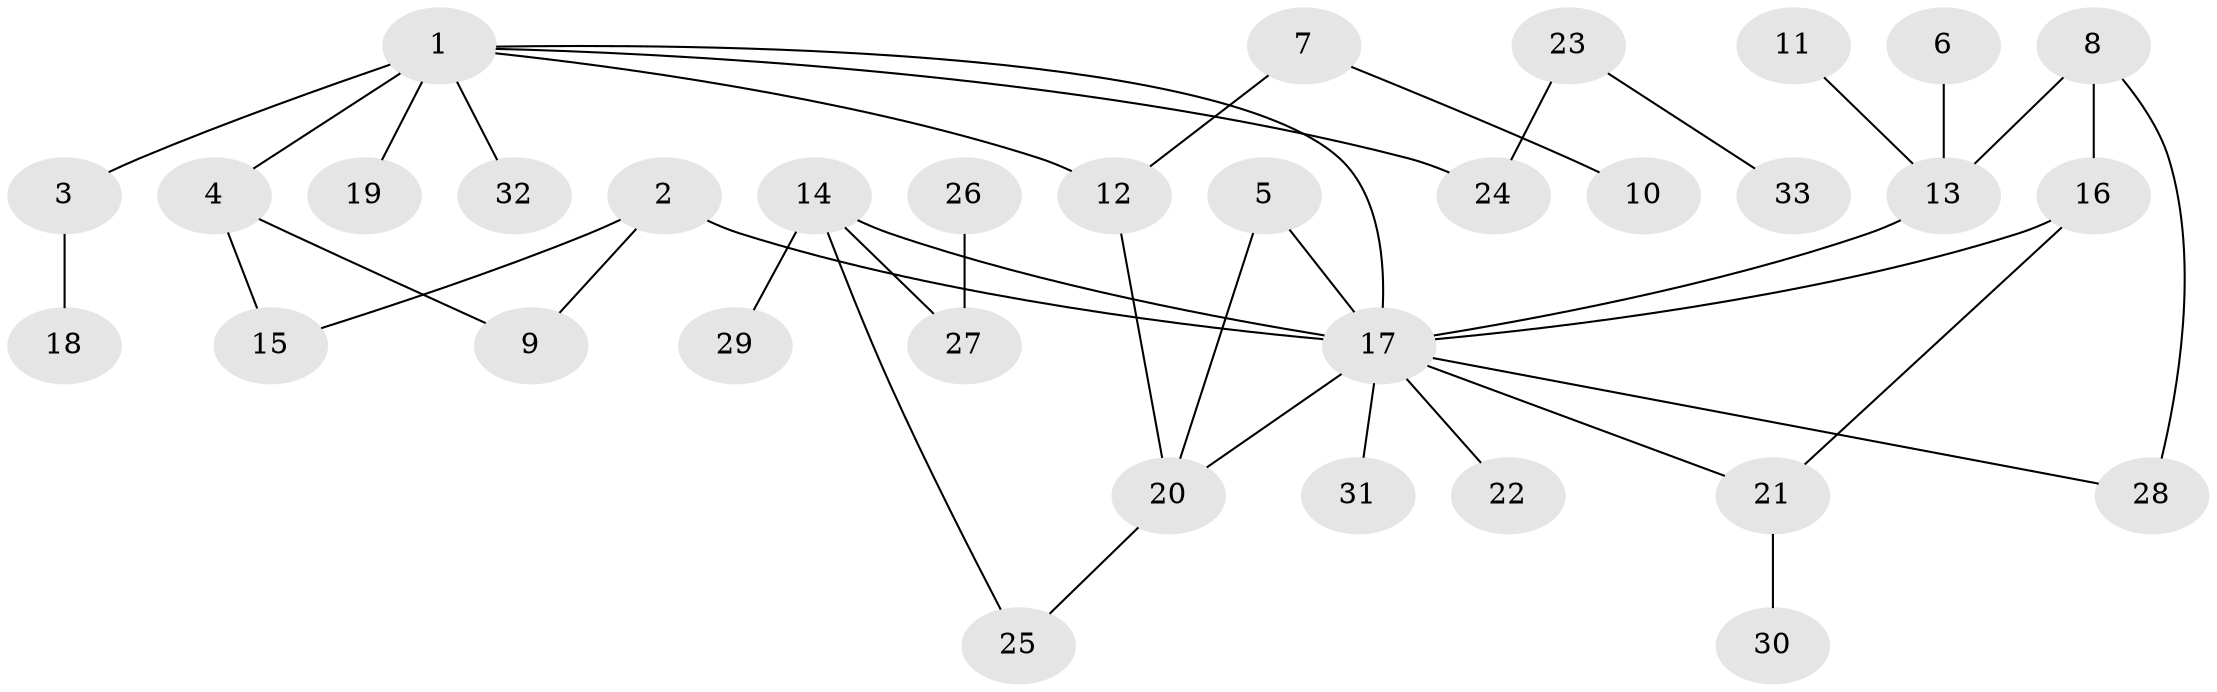 // original degree distribution, {5: 0.06060606060606061, 6: 0.030303030303030304, 4: 0.045454545454545456, 1: 0.3333333333333333, 3: 0.18181818181818182, 2: 0.3484848484848485}
// Generated by graph-tools (version 1.1) at 2025/25/03/09/25 03:25:26]
// undirected, 33 vertices, 40 edges
graph export_dot {
graph [start="1"]
  node [color=gray90,style=filled];
  1;
  2;
  3;
  4;
  5;
  6;
  7;
  8;
  9;
  10;
  11;
  12;
  13;
  14;
  15;
  16;
  17;
  18;
  19;
  20;
  21;
  22;
  23;
  24;
  25;
  26;
  27;
  28;
  29;
  30;
  31;
  32;
  33;
  1 -- 3 [weight=1.0];
  1 -- 4 [weight=1.0];
  1 -- 12 [weight=1.0];
  1 -- 17 [weight=1.0];
  1 -- 19 [weight=2.0];
  1 -- 24 [weight=1.0];
  1 -- 32 [weight=1.0];
  2 -- 9 [weight=1.0];
  2 -- 15 [weight=1.0];
  2 -- 17 [weight=1.0];
  3 -- 18 [weight=1.0];
  4 -- 9 [weight=1.0];
  4 -- 15 [weight=1.0];
  5 -- 17 [weight=1.0];
  5 -- 20 [weight=1.0];
  6 -- 13 [weight=1.0];
  7 -- 10 [weight=1.0];
  7 -- 12 [weight=1.0];
  8 -- 13 [weight=1.0];
  8 -- 16 [weight=1.0];
  8 -- 28 [weight=1.0];
  11 -- 13 [weight=1.0];
  12 -- 20 [weight=1.0];
  13 -- 17 [weight=1.0];
  14 -- 17 [weight=1.0];
  14 -- 25 [weight=1.0];
  14 -- 27 [weight=1.0];
  14 -- 29 [weight=1.0];
  16 -- 17 [weight=1.0];
  16 -- 21 [weight=1.0];
  17 -- 20 [weight=1.0];
  17 -- 21 [weight=1.0];
  17 -- 22 [weight=1.0];
  17 -- 28 [weight=1.0];
  17 -- 31 [weight=1.0];
  20 -- 25 [weight=1.0];
  21 -- 30 [weight=1.0];
  23 -- 24 [weight=1.0];
  23 -- 33 [weight=1.0];
  26 -- 27 [weight=1.0];
}
